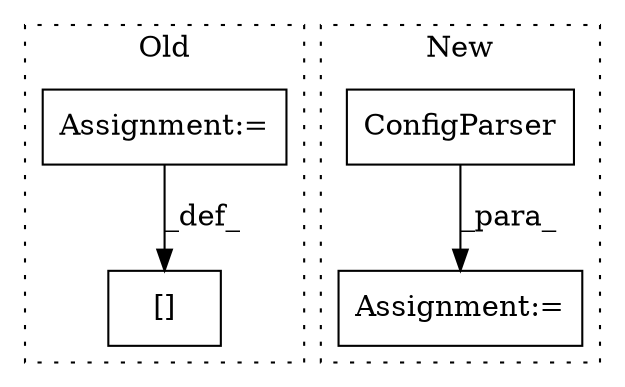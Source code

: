 digraph G {
subgraph cluster0 {
1 [label="[]" a="2" s="1890,1921" l="16,1" shape="box"];
3 [label="Assignment:=" a="7" s="1922" l="1" shape="box"];
label = "Old";
style="dotted";
}
subgraph cluster1 {
2 [label="ConfigParser" a="32" s="2046,2090" l="13,1" shape="box"];
4 [label="Assignment:=" a="7" s="2032" l="1" shape="box"];
label = "New";
style="dotted";
}
2 -> 4 [label="_para_"];
3 -> 1 [label="_def_"];
}